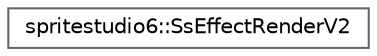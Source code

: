 digraph "Graphical Class Hierarchy"
{
 // LATEX_PDF_SIZE
  bgcolor="transparent";
  edge [fontname=Helvetica,fontsize=10,labelfontname=Helvetica,labelfontsize=10];
  node [fontname=Helvetica,fontsize=10,shape=box,height=0.2,width=0.4];
  rankdir="LR";
  Node0 [id="Node000000",label="spritestudio6::SsEffectRenderV2",height=0.2,width=0.4,color="grey40", fillcolor="white", style="filled",URL="$classspritestudio6_1_1_ss_effect_render_v2.html",tooltip=" "];
}
